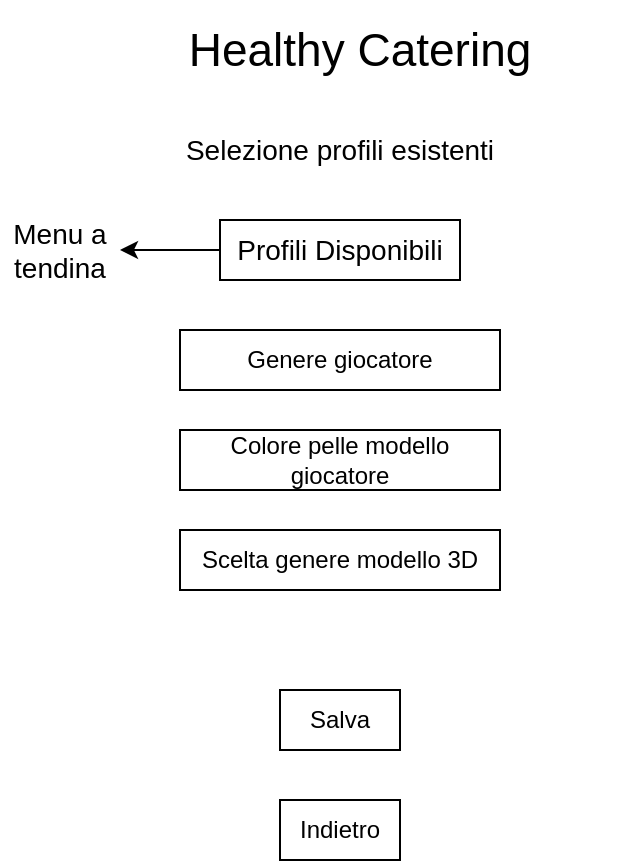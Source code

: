<mxfile version="20.0.4" type="device"><diagram id="NQwU-n69bkvYqF5bR15z" name="Page-1"><mxGraphModel dx="1038" dy="543" grid="1" gridSize="10" guides="1" tooltips="1" connect="1" arrows="1" fold="1" page="1" pageScale="1" pageWidth="850" pageHeight="1100" math="0" shadow="0"><root><mxCell id="0"/><mxCell id="1" parent="0"/><mxCell id="5kHS8itfQo9-WrZJLISe-5" value="&lt;font style=&quot;font-size: 23px&quot;&gt;Healthy Catering&lt;/font&gt;" style="text;html=1;strokeColor=none;fillColor=none;align=center;verticalAlign=middle;whiteSpace=wrap;rounded=0;" parent="1" vertex="1"><mxGeometry x="150" y="40" width="280" height="50" as="geometry"/></mxCell><mxCell id="2aqUymdjcp8n0s2Q9FPQ-1" value="&lt;font style=&quot;font-size: 14px;&quot;&gt;Selezione profili esistenti&lt;/font&gt;" style="text;html=1;strokeColor=none;fillColor=none;align=center;verticalAlign=middle;whiteSpace=wrap;rounded=0;" parent="1" vertex="1"><mxGeometry x="195" y="100" width="170" height="30" as="geometry"/></mxCell><mxCell id="2aqUymdjcp8n0s2Q9FPQ-3" value="Profili Disponibili" style="rounded=0;whiteSpace=wrap;html=1;fontSize=14;" parent="1" vertex="1"><mxGeometry x="220" y="150" width="120" height="30" as="geometry"/></mxCell><mxCell id="2aqUymdjcp8n0s2Q9FPQ-4" value="" style="endArrow=classic;html=1;rounded=0;fontSize=14;exitX=0;exitY=0.5;exitDx=0;exitDy=0;" parent="1" source="2aqUymdjcp8n0s2Q9FPQ-3" target="2aqUymdjcp8n0s2Q9FPQ-5" edge="1"><mxGeometry width="50" height="50" relative="1" as="geometry"><mxPoint x="400" y="260" as="sourcePoint"/><mxPoint x="150" y="165" as="targetPoint"/></mxGeometry></mxCell><mxCell id="2aqUymdjcp8n0s2Q9FPQ-5" value="Menu a tendina" style="text;html=1;strokeColor=none;fillColor=none;align=center;verticalAlign=middle;whiteSpace=wrap;rounded=0;fontSize=14;" parent="1" vertex="1"><mxGeometry x="110" y="150" width="60" height="30" as="geometry"/></mxCell><mxCell id="pLIOdFzJCBNVBSJiaxUy-1" value="Genere giocatore" style="rounded=0;whiteSpace=wrap;html=1;hachureGap=4;" parent="1" vertex="1"><mxGeometry x="200" y="205" width="160" height="30" as="geometry"/></mxCell><mxCell id="pLIOdFzJCBNVBSJiaxUy-2" value="Colore pelle modello giocatore" style="rounded=0;whiteSpace=wrap;html=1;hachureGap=4;" parent="1" vertex="1"><mxGeometry x="200" y="255" width="160" height="30" as="geometry"/></mxCell><mxCell id="pLIOdFzJCBNVBSJiaxUy-3" value="Scelta genere modello 3D" style="rounded=0;whiteSpace=wrap;html=1;hachureGap=4;" parent="1" vertex="1"><mxGeometry x="200" y="305" width="160" height="30" as="geometry"/></mxCell><mxCell id="pLIOdFzJCBNVBSJiaxUy-4" value="Salva" style="rounded=0;whiteSpace=wrap;html=1;hachureGap=4;" parent="1" vertex="1"><mxGeometry x="250" y="385" width="60" height="30" as="geometry"/></mxCell><mxCell id="XHy3TUG-3S34QnXnTkKf-1" value="Indietro" style="rounded=0;whiteSpace=wrap;html=1;hachureGap=4;" vertex="1" parent="1"><mxGeometry x="250" y="440" width="60" height="30" as="geometry"/></mxCell></root></mxGraphModel></diagram></mxfile>